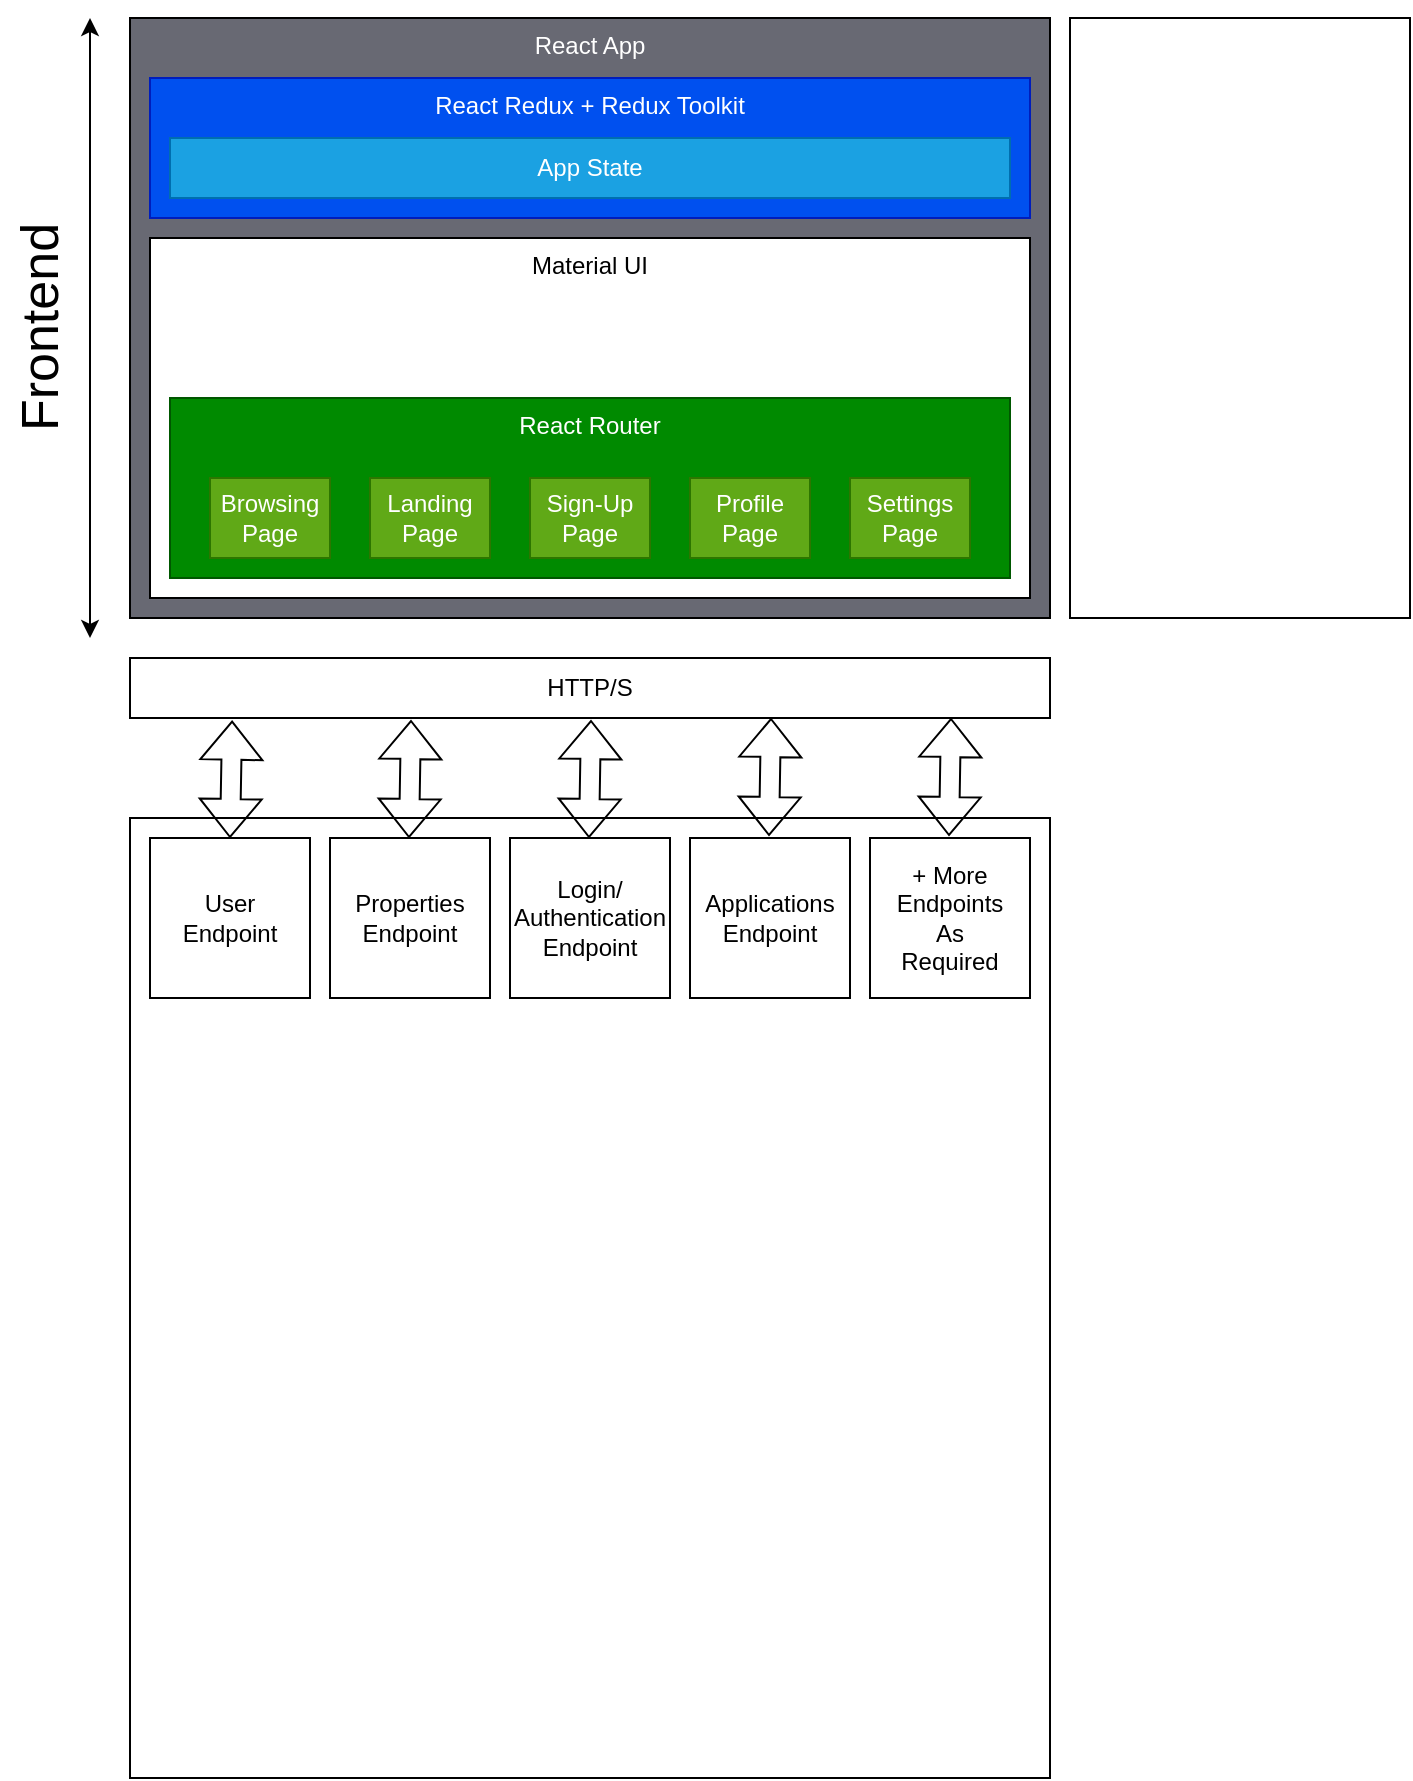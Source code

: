 <mxfile version="21.7.5" type="device">
  <diagram name="Page-1" id="B5wbCqf6-nGuKGuBVjZ5">
    <mxGraphModel dx="1418" dy="820" grid="1" gridSize="10" guides="1" tooltips="1" connect="1" arrows="1" fold="1" page="1" pageScale="1" pageWidth="850" pageHeight="1100" math="0" shadow="0">
      <root>
        <mxCell id="0" />
        <mxCell id="1" parent="0" />
        <mxCell id="WUPkjCL0fOqbodGG6Jco-2" value="&lt;font color=&quot;#ffffff&quot;&gt;React App&lt;/font&gt;" style="rounded=0;whiteSpace=wrap;html=1;verticalAlign=top;fillStyle=auto;fillColor=#686973;fontColor=#000000;" parent="1" vertex="1">
          <mxGeometry x="170" y="110" width="460" height="300" as="geometry" />
        </mxCell>
        <mxCell id="WUPkjCL0fOqbodGG6Jco-19" value="HTTP/S" style="rounded=0;whiteSpace=wrap;html=1;" parent="1" vertex="1">
          <mxGeometry x="170" y="430" width="460" height="30" as="geometry" />
        </mxCell>
        <mxCell id="WUPkjCL0fOqbodGG6Jco-21" value="" style="group;fillColor=#0050ef;fontColor=#ffffff;strokeColor=#001DBC;" parent="1" vertex="1" connectable="0">
          <mxGeometry x="180" y="140" width="440" height="70" as="geometry" />
        </mxCell>
        <mxCell id="WUPkjCL0fOqbodGG6Jco-12" value="React Redux + Redux Toolkit" style="rounded=0;whiteSpace=wrap;html=1;verticalAlign=top;fillColor=#0050ef;fontColor=#ffffff;strokeColor=#001DBC;" parent="WUPkjCL0fOqbodGG6Jco-21" vertex="1">
          <mxGeometry width="440" height="70" as="geometry" />
        </mxCell>
        <mxCell id="WUPkjCL0fOqbodGG6Jco-16" value="App State" style="rounded=0;whiteSpace=wrap;html=1;fillColor=#1ba1e2;fontColor=#ffffff;strokeColor=#006EAF;" parent="WUPkjCL0fOqbodGG6Jco-21" vertex="1">
          <mxGeometry x="10" y="30" width="420" height="30" as="geometry" />
        </mxCell>
        <mxCell id="WUPkjCL0fOqbodGG6Jco-22" value="Material UI" style="rounded=0;whiteSpace=wrap;html=1;verticalAlign=top;" parent="1" vertex="1">
          <mxGeometry x="180" y="220" width="440" height="180" as="geometry" />
        </mxCell>
        <mxCell id="WUPkjCL0fOqbodGG6Jco-23" value="" style="group" parent="1" vertex="1" connectable="0">
          <mxGeometry x="190" y="300" width="420" height="90" as="geometry" />
        </mxCell>
        <mxCell id="WUPkjCL0fOqbodGG6Jco-4" value="React Router" style="rounded=0;whiteSpace=wrap;html=1;fillColor=#008a00;fontColor=#ffffff;strokeColor=#005700;verticalAlign=top;" parent="WUPkjCL0fOqbodGG6Jco-23" vertex="1">
          <mxGeometry width="420" height="90" as="geometry" />
        </mxCell>
        <mxCell id="WUPkjCL0fOqbodGG6Jco-5" value="Landing&lt;br&gt;Page" style="rounded=0;whiteSpace=wrap;html=1;fillColor=#60a917;fontColor=#ffffff;strokeColor=#2D7600;" parent="WUPkjCL0fOqbodGG6Jco-23" vertex="1">
          <mxGeometry x="100" y="40" width="60" height="40" as="geometry" />
        </mxCell>
        <mxCell id="WUPkjCL0fOqbodGG6Jco-6" value="Browsing Page" style="rounded=0;whiteSpace=wrap;html=1;fillColor=#60a917;fontColor=#ffffff;strokeColor=#2D7600;" parent="WUPkjCL0fOqbodGG6Jco-23" vertex="1">
          <mxGeometry x="20" y="40" width="60" height="40" as="geometry" />
        </mxCell>
        <mxCell id="WUPkjCL0fOqbodGG6Jco-7" value="Sign-Up&lt;br&gt;Page" style="rounded=0;whiteSpace=wrap;html=1;fillColor=#60a917;fontColor=#ffffff;strokeColor=#2D7600;" parent="WUPkjCL0fOqbodGG6Jco-23" vertex="1">
          <mxGeometry x="180" y="40" width="60" height="40" as="geometry" />
        </mxCell>
        <mxCell id="WUPkjCL0fOqbodGG6Jco-8" value="Profile&lt;br&gt;Page" style="rounded=0;whiteSpace=wrap;html=1;fillColor=#60a917;fontColor=#ffffff;strokeColor=#2D7600;" parent="WUPkjCL0fOqbodGG6Jco-23" vertex="1">
          <mxGeometry x="260" y="40" width="60" height="40" as="geometry" />
        </mxCell>
        <mxCell id="WUPkjCL0fOqbodGG6Jco-9" value="Settings&lt;br&gt;Page" style="rounded=0;whiteSpace=wrap;html=1;fillColor=#60a917;fontColor=#ffffff;strokeColor=#2D7600;" parent="WUPkjCL0fOqbodGG6Jco-23" vertex="1">
          <mxGeometry x="340" y="40" width="60" height="40" as="geometry" />
        </mxCell>
        <mxCell id="WUPkjCL0fOqbodGG6Jco-24" value="" style="shape=image;verticalLabelPosition=bottom;labelBackgroundColor=default;verticalAlign=top;aspect=fixed;imageAspect=0;image=https://v4.mui.com/static/logo.png;" parent="1" vertex="1">
          <mxGeometry x="362.5" y="232.5" width="75" height="75" as="geometry" />
        </mxCell>
        <mxCell id="WUPkjCL0fOqbodGG6Jco-26" value="AWS&lt;br&gt;Amplify" style="rounded=0;whiteSpace=wrap;html=1;verticalAlign=middle;fillStyle=auto;fillColor=default;fontColor=#FFFFFF;fontSize=21;spacingTop=110;" parent="1" vertex="1">
          <mxGeometry x="640" y="110" width="170" height="300" as="geometry" />
        </mxCell>
        <mxCell id="WUPkjCL0fOqbodGG6Jco-27" value="" style="rounded=0;whiteSpace=wrap;html=1;" parent="1" vertex="1">
          <mxGeometry x="170" y="510" width="460" height="480" as="geometry" />
        </mxCell>
        <mxCell id="WUPkjCL0fOqbodGG6Jco-28" value="User&lt;br&gt;Endpoint" style="whiteSpace=wrap;html=1;aspect=fixed;" parent="1" vertex="1">
          <mxGeometry x="180" y="520" width="80" height="80" as="geometry" />
        </mxCell>
        <mxCell id="WUPkjCL0fOqbodGG6Jco-30" value="Properties&lt;br&gt;Endpoint" style="whiteSpace=wrap;html=1;aspect=fixed;" parent="1" vertex="1">
          <mxGeometry x="270" y="520" width="80" height="80" as="geometry" />
        </mxCell>
        <mxCell id="WUPkjCL0fOqbodGG6Jco-31" value="Login/&lt;br&gt;Authentication&lt;br&gt;Endpoint" style="whiteSpace=wrap;html=1;aspect=fixed;" parent="1" vertex="1">
          <mxGeometry x="360" y="520" width="80" height="80" as="geometry" />
        </mxCell>
        <mxCell id="WUPkjCL0fOqbodGG6Jco-32" value="+ More&lt;br&gt;Endpoints&lt;br&gt;As&lt;br&gt;Required" style="whiteSpace=wrap;html=1;aspect=fixed;" parent="1" vertex="1">
          <mxGeometry x="540" y="520" width="80" height="80" as="geometry" />
        </mxCell>
        <mxCell id="WUPkjCL0fOqbodGG6Jco-33" value="Applications&lt;br&gt;Endpoint" style="whiteSpace=wrap;html=1;aspect=fixed;" parent="1" vertex="1">
          <mxGeometry x="450" y="520" width="80" height="80" as="geometry" />
        </mxCell>
        <mxCell id="WUPkjCL0fOqbodGG6Jco-41" value="" style="shape=flexArrow;endArrow=classic;startArrow=classic;html=1;rounded=0;entryX=0.111;entryY=1.045;entryDx=0;entryDy=0;entryPerimeter=0;exitX=0.5;exitY=0;exitDx=0;exitDy=0;" parent="1" source="WUPkjCL0fOqbodGG6Jco-28" target="WUPkjCL0fOqbodGG6Jco-19" edge="1">
          <mxGeometry width="100" height="100" relative="1" as="geometry">
            <mxPoint x="250" y="550" as="sourcePoint" />
            <mxPoint x="350" y="450" as="targetPoint" />
          </mxGeometry>
        </mxCell>
        <mxCell id="WUPkjCL0fOqbodGG6Jco-42" value="" style="shape=flexArrow;endArrow=classic;startArrow=classic;html=1;rounded=0;entryX=0.111;entryY=1.045;entryDx=0;entryDy=0;entryPerimeter=0;exitX=0.5;exitY=0;exitDx=0;exitDy=0;" parent="1" edge="1">
          <mxGeometry width="100" height="100" relative="1" as="geometry">
            <mxPoint x="309.5" y="520" as="sourcePoint" />
            <mxPoint x="310.5" y="461" as="targetPoint" />
          </mxGeometry>
        </mxCell>
        <mxCell id="WUPkjCL0fOqbodGG6Jco-43" value="" style="shape=flexArrow;endArrow=classic;startArrow=classic;html=1;rounded=0;entryX=0.111;entryY=1.045;entryDx=0;entryDy=0;entryPerimeter=0;exitX=0.5;exitY=0;exitDx=0;exitDy=0;" parent="1" edge="1">
          <mxGeometry width="100" height="100" relative="1" as="geometry">
            <mxPoint x="399.5" y="520" as="sourcePoint" />
            <mxPoint x="400.5" y="461" as="targetPoint" />
          </mxGeometry>
        </mxCell>
        <mxCell id="WUPkjCL0fOqbodGG6Jco-44" value="" style="shape=flexArrow;endArrow=classic;startArrow=classic;html=1;rounded=0;entryX=0.111;entryY=1.045;entryDx=0;entryDy=0;entryPerimeter=0;exitX=0.5;exitY=0;exitDx=0;exitDy=0;" parent="1" edge="1">
          <mxGeometry width="100" height="100" relative="1" as="geometry">
            <mxPoint x="489.5" y="519" as="sourcePoint" />
            <mxPoint x="490.5" y="460" as="targetPoint" />
          </mxGeometry>
        </mxCell>
        <mxCell id="WUPkjCL0fOqbodGG6Jco-45" value="" style="shape=flexArrow;endArrow=classic;startArrow=classic;html=1;rounded=0;entryX=0.111;entryY=1.045;entryDx=0;entryDy=0;entryPerimeter=0;exitX=0.5;exitY=0;exitDx=0;exitDy=0;" parent="1" edge="1">
          <mxGeometry width="100" height="100" relative="1" as="geometry">
            <mxPoint x="579.5" y="519" as="sourcePoint" />
            <mxPoint x="580.5" y="460" as="targetPoint" />
          </mxGeometry>
        </mxCell>
        <mxCell id="WUPkjCL0fOqbodGG6Jco-46" value="" style="endArrow=classic;startArrow=classic;html=1;rounded=0;" parent="1" edge="1">
          <mxGeometry width="50" height="50" relative="1" as="geometry">
            <mxPoint x="150" y="420" as="sourcePoint" />
            <mxPoint x="150" y="110" as="targetPoint" />
          </mxGeometry>
        </mxCell>
        <mxCell id="WUPkjCL0fOqbodGG6Jco-47" value="Frontend" style="text;html=1;align=center;verticalAlign=middle;resizable=0;points=[];autosize=1;strokeColor=none;fillColor=none;rotation=-90;fontSize=26;" parent="1" vertex="1">
          <mxGeometry x="60" y="245" width="130" height="40" as="geometry" />
        </mxCell>
        <mxCell id="WUPkjCL0fOqbodGG6Jco-48" value="" style="shape=image;verticalLabelPosition=bottom;labelBackgroundColor=default;verticalAlign=top;aspect=fixed;imageAspect=0;image=https://seeklogo.com/images/A/aws-amplify-logo-D68DDB5AB1-seeklogo.com.png;" parent="1" vertex="1">
          <mxGeometry x="660" y="187.93" width="130" height="97.07" as="geometry" />
        </mxCell>
      </root>
    </mxGraphModel>
  </diagram>
</mxfile>
